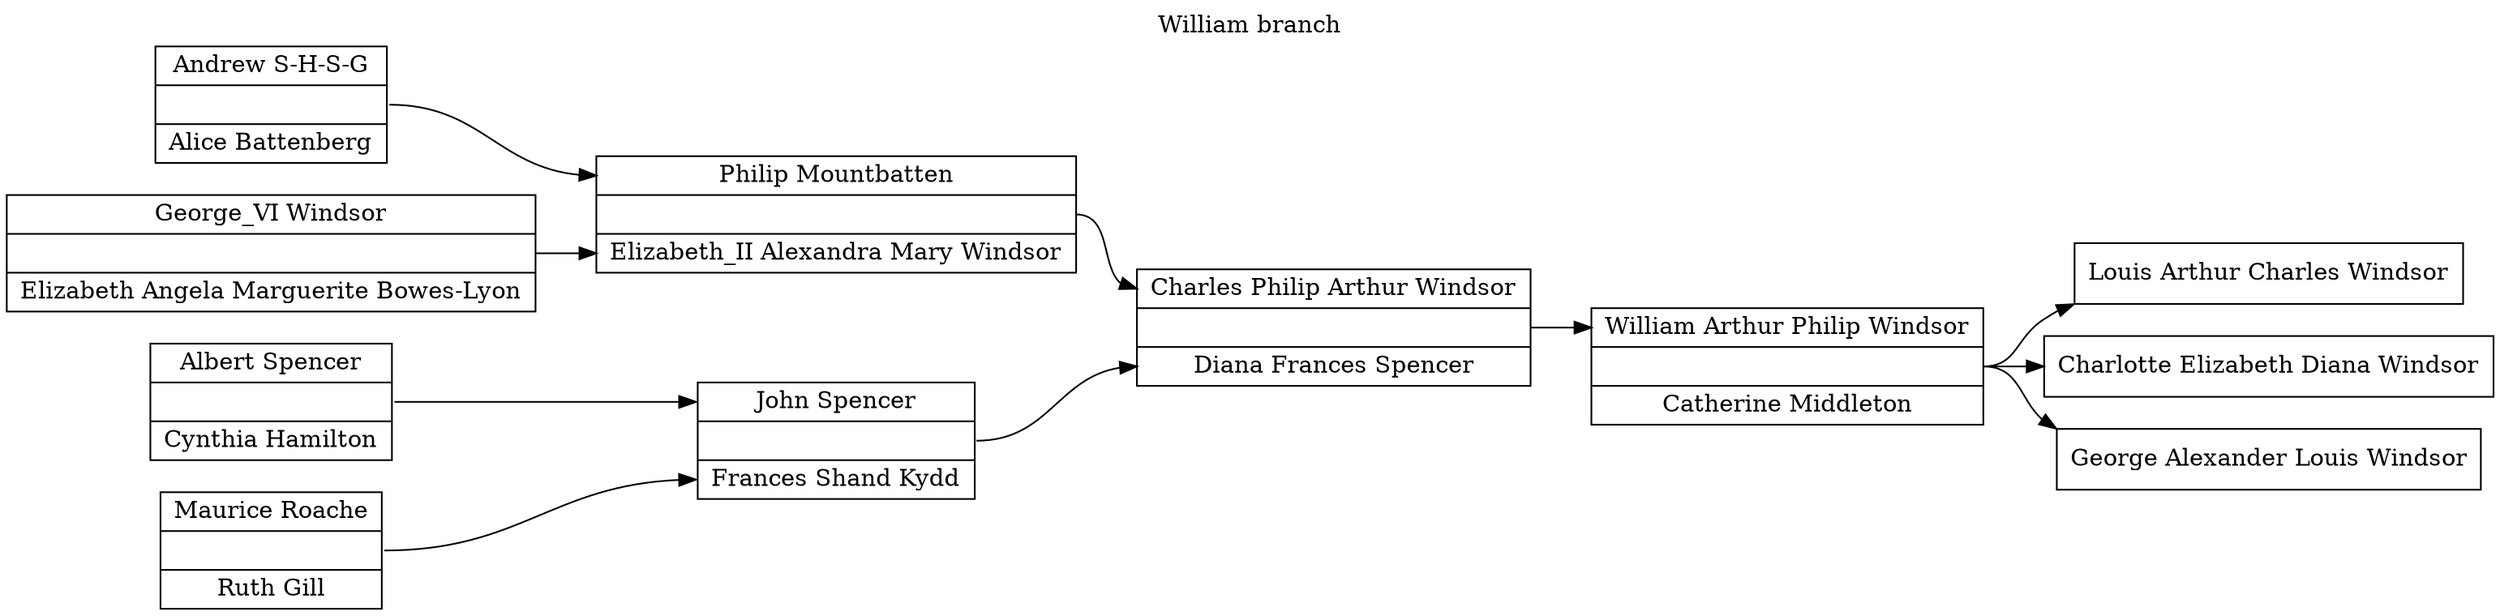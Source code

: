digraph family {
node [shape=record];
rankdir=LR;
labelloc="t";
label="William branch";
f1 [label="<h>Albert Spencer|<u>|<w>Cynthia Hamilton"];
f2 [label="<h>Maurice Roache|<u>|<w>Ruth Gill"];
f3 [label="<h>Philip Mountbatten|<u>|<w>Elizabeth_II Alexandra Mary Windsor"];
f4 [label="<h>George_VI Windsor|<u>|<w>Elizabeth Angela Marguerite Bowes-Lyon"];
f5 [label="<h>William Arthur Philip Windsor|<u>|<w>Catherine Middleton"];
f6 [label="<h>Charles Philip Arthur Windsor|<u>|<w>Diana Frances Spencer"];
f7 [label="<h>John Spencer|<u>|<w>Frances Shand Kydd"];
f8 [label="<h>Andrew S-H-S-G|<u>|<w>Alice Battenberg"];
i9 [label="<i>Louis Arthur Charles Windsor"];
i10 [label="<i>Charlotte Elizabeth Diana Windsor"];
i11 [label="<i>George Alexander Louis Windsor"];
f8:u -> f3:h;
f7:u -> f6:w;
f3:u -> f6:h;
f4:u -> f3:w;
f5:u -> i9:i;
f6:u -> f5:h;
f5:u -> i10:i;
f1:u -> f7:h;
f2:u -> f7:w;
f5:u -> i11:i;
}
